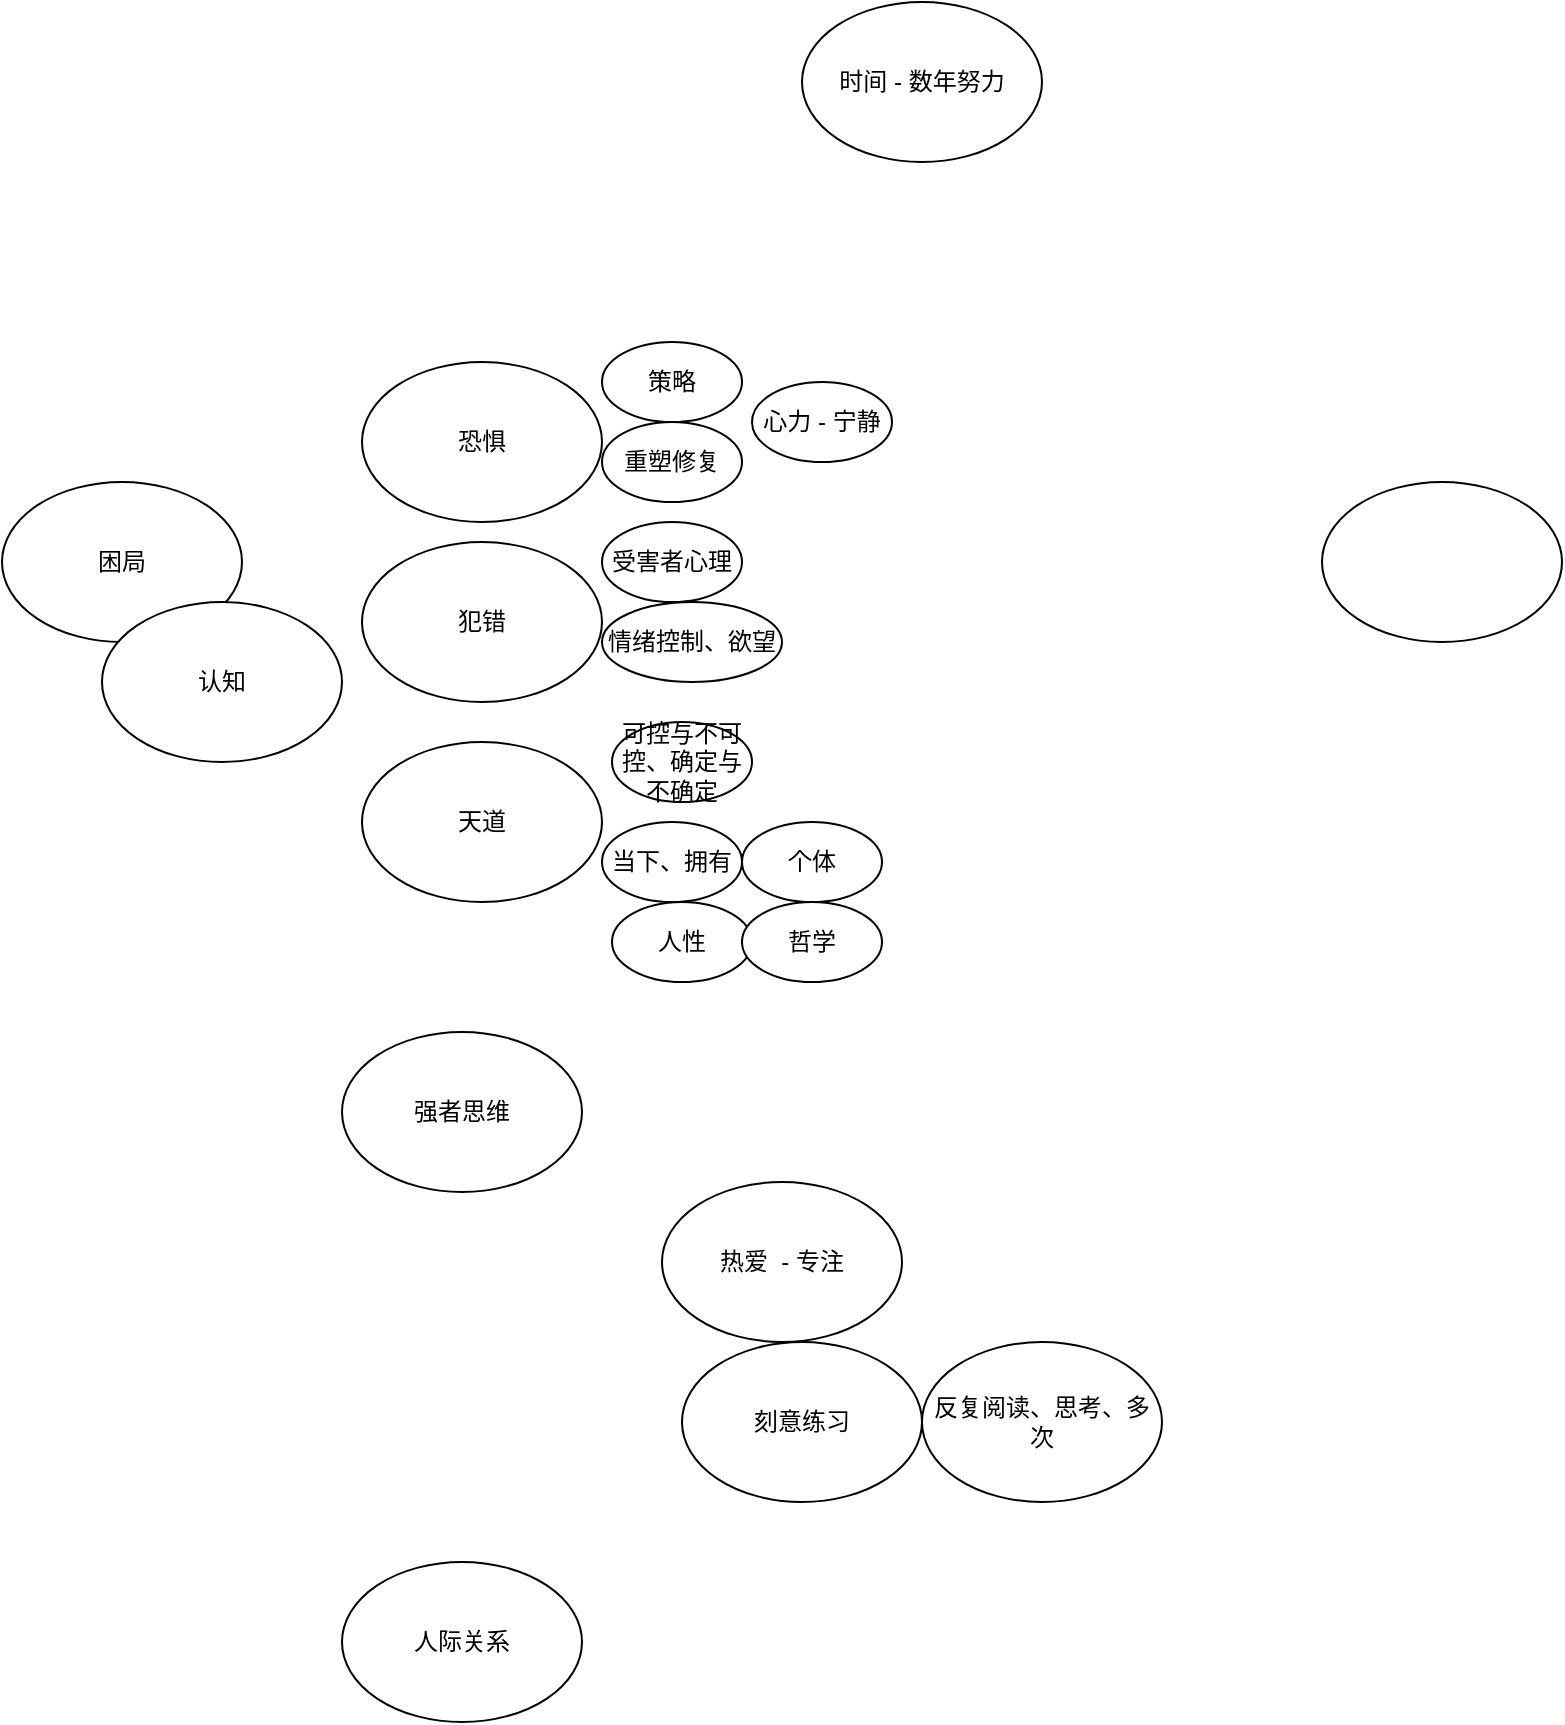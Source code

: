 <mxfile version="21.0.2" type="github">
  <diagram name="第 1 页" id="S-KACnQ_s29UGyhCrXI7">
    <mxGraphModel dx="2261" dy="802" grid="1" gridSize="10" guides="1" tooltips="1" connect="1" arrows="1" fold="1" page="1" pageScale="1" pageWidth="827" pageHeight="1169" math="0" shadow="0">
      <root>
        <mxCell id="0" />
        <mxCell id="1" parent="0" />
        <mxCell id="1eEIsLxeiasIomoq3Xt9-1" value="困局" style="ellipse;whiteSpace=wrap;html=1;" vertex="1" parent="1">
          <mxGeometry x="-120" y="270" width="120" height="80" as="geometry" />
        </mxCell>
        <mxCell id="1eEIsLxeiasIomoq3Xt9-2" value="犯错" style="ellipse;whiteSpace=wrap;html=1;" vertex="1" parent="1">
          <mxGeometry x="60" y="300" width="120" height="80" as="geometry" />
        </mxCell>
        <mxCell id="1eEIsLxeiasIomoq3Xt9-3" value="" style="ellipse;whiteSpace=wrap;html=1;" vertex="1" parent="1">
          <mxGeometry x="540" y="270" width="120" height="80" as="geometry" />
        </mxCell>
        <mxCell id="1eEIsLxeiasIomoq3Xt9-4" value="刻意练习" style="ellipse;whiteSpace=wrap;html=1;" vertex="1" parent="1">
          <mxGeometry x="220" y="700" width="120" height="80" as="geometry" />
        </mxCell>
        <mxCell id="1eEIsLxeiasIomoq3Xt9-5" value="反复阅读、思考、多次" style="ellipse;whiteSpace=wrap;html=1;" vertex="1" parent="1">
          <mxGeometry x="340" y="700" width="120" height="80" as="geometry" />
        </mxCell>
        <mxCell id="1eEIsLxeiasIomoq3Xt9-6" value="时间 - 数年努力" style="ellipse;whiteSpace=wrap;html=1;" vertex="1" parent="1">
          <mxGeometry x="280" y="30" width="120" height="80" as="geometry" />
        </mxCell>
        <mxCell id="1eEIsLxeiasIomoq3Xt9-7" value="恐惧" style="ellipse;whiteSpace=wrap;html=1;" vertex="1" parent="1">
          <mxGeometry x="60" y="210" width="120" height="80" as="geometry" />
        </mxCell>
        <mxCell id="1eEIsLxeiasIomoq3Xt9-8" value="受害者心理" style="ellipse;whiteSpace=wrap;html=1;" vertex="1" parent="1">
          <mxGeometry x="180" y="290" width="70" height="40" as="geometry" />
        </mxCell>
        <mxCell id="1eEIsLxeiasIomoq3Xt9-9" value="情绪控制、欲望" style="ellipse;whiteSpace=wrap;html=1;" vertex="1" parent="1">
          <mxGeometry x="180" y="330" width="90" height="40" as="geometry" />
        </mxCell>
        <mxCell id="1eEIsLxeiasIomoq3Xt9-10" value="策略" style="ellipse;whiteSpace=wrap;html=1;" vertex="1" parent="1">
          <mxGeometry x="180" y="200" width="70" height="40" as="geometry" />
        </mxCell>
        <mxCell id="1eEIsLxeiasIomoq3Xt9-11" value="重塑修复" style="ellipse;whiteSpace=wrap;html=1;" vertex="1" parent="1">
          <mxGeometry x="180" y="240" width="70" height="40" as="geometry" />
        </mxCell>
        <mxCell id="1eEIsLxeiasIomoq3Xt9-12" value="天道" style="ellipse;whiteSpace=wrap;html=1;" vertex="1" parent="1">
          <mxGeometry x="60" y="400" width="120" height="80" as="geometry" />
        </mxCell>
        <mxCell id="1eEIsLxeiasIomoq3Xt9-13" value="可控与不可控、确定与不确定" style="ellipse;whiteSpace=wrap;html=1;" vertex="1" parent="1">
          <mxGeometry x="185" y="390" width="70" height="40" as="geometry" />
        </mxCell>
        <mxCell id="1eEIsLxeiasIomoq3Xt9-14" value="当下、拥有" style="ellipse;whiteSpace=wrap;html=1;" vertex="1" parent="1">
          <mxGeometry x="180" y="440" width="70" height="40" as="geometry" />
        </mxCell>
        <mxCell id="1eEIsLxeiasIomoq3Xt9-15" value="个体" style="ellipse;whiteSpace=wrap;html=1;" vertex="1" parent="1">
          <mxGeometry x="250" y="440" width="70" height="40" as="geometry" />
        </mxCell>
        <mxCell id="1eEIsLxeiasIomoq3Xt9-16" value="心力 - 宁静" style="ellipse;whiteSpace=wrap;html=1;" vertex="1" parent="1">
          <mxGeometry x="255" y="220" width="70" height="40" as="geometry" />
        </mxCell>
        <mxCell id="1eEIsLxeiasIomoq3Xt9-17" value="人性" style="ellipse;whiteSpace=wrap;html=1;" vertex="1" parent="1">
          <mxGeometry x="185" y="480" width="70" height="40" as="geometry" />
        </mxCell>
        <mxCell id="1eEIsLxeiasIomoq3Xt9-18" value="哲学" style="ellipse;whiteSpace=wrap;html=1;" vertex="1" parent="1">
          <mxGeometry x="250" y="480" width="70" height="40" as="geometry" />
        </mxCell>
        <mxCell id="1eEIsLxeiasIomoq3Xt9-19" value="强者思维" style="ellipse;whiteSpace=wrap;html=1;" vertex="1" parent="1">
          <mxGeometry x="50" y="545" width="120" height="80" as="geometry" />
        </mxCell>
        <mxCell id="1eEIsLxeiasIomoq3Xt9-20" value="认知" style="ellipse;whiteSpace=wrap;html=1;" vertex="1" parent="1">
          <mxGeometry x="-70" y="330" width="120" height="80" as="geometry" />
        </mxCell>
        <mxCell id="1eEIsLxeiasIomoq3Xt9-21" value="热爱&amp;nbsp; - 专注" style="ellipse;whiteSpace=wrap;html=1;" vertex="1" parent="1">
          <mxGeometry x="210" y="620" width="120" height="80" as="geometry" />
        </mxCell>
        <mxCell id="1eEIsLxeiasIomoq3Xt9-22" value="人际关系" style="ellipse;whiteSpace=wrap;html=1;" vertex="1" parent="1">
          <mxGeometry x="50" y="810" width="120" height="80" as="geometry" />
        </mxCell>
      </root>
    </mxGraphModel>
  </diagram>
</mxfile>
